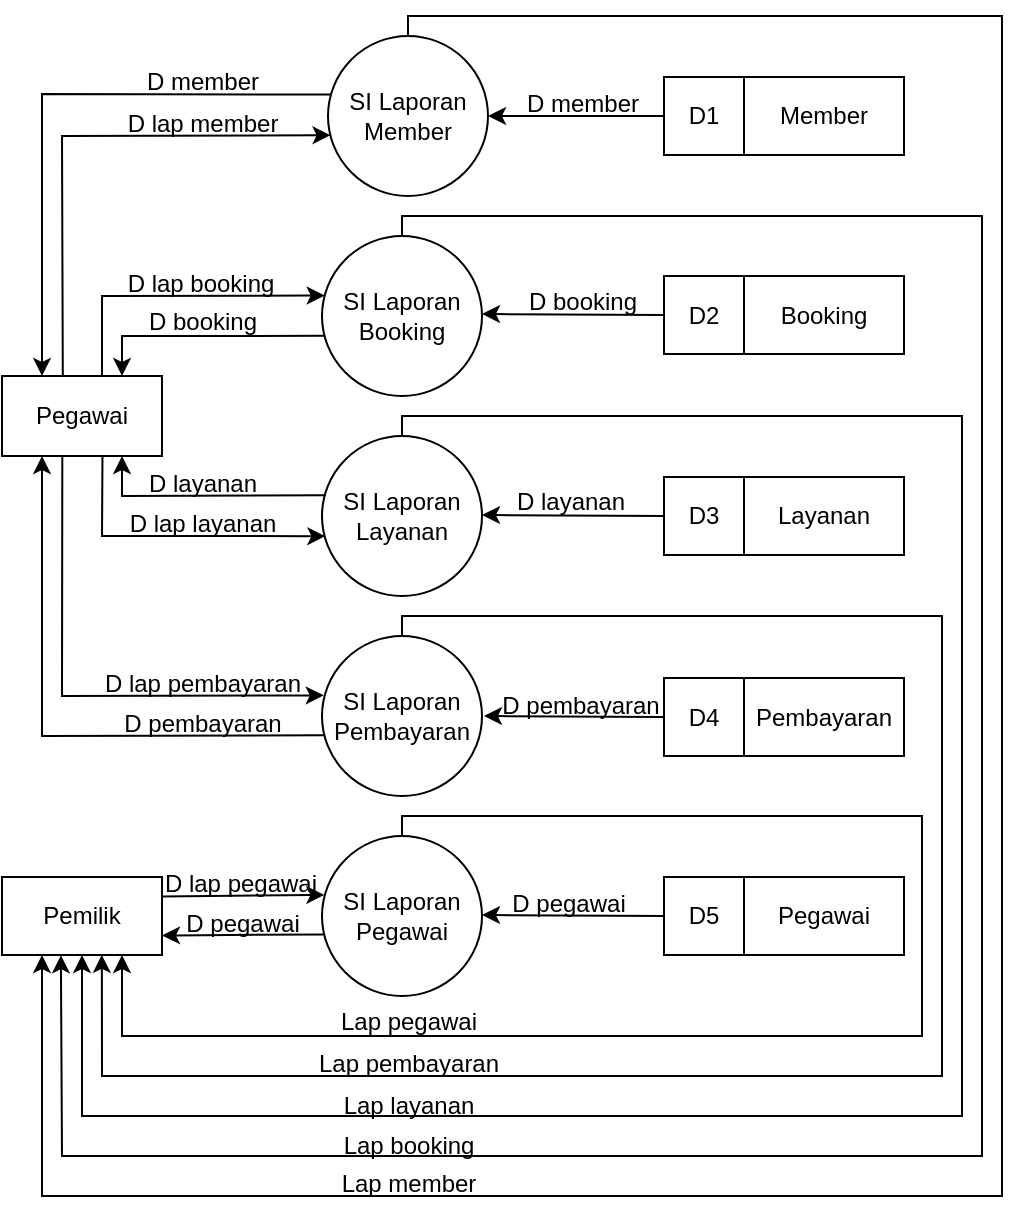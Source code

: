 <mxfile version="27.1.4">
  <diagram name="Halaman-1" id="FoLJx8yIWWeVqaUlKMgi">
    <mxGraphModel dx="648" dy="729" grid="1" gridSize="10" guides="1" tooltips="1" connect="1" arrows="1" fold="1" page="1" pageScale="1" pageWidth="827" pageHeight="1169" math="0" shadow="0">
      <root>
        <mxCell id="0" />
        <mxCell id="1" parent="0" />
        <mxCell id="QjduJrOq--Q0YO0QnX14-73" value="SI Laporan&lt;div&gt;Pegawai&lt;/div&gt;" style="ellipse;whiteSpace=wrap;html=1;" parent="1" vertex="1">
          <mxGeometry x="320" y="660" width="80" height="80" as="geometry" />
        </mxCell>
        <mxCell id="QjduJrOq--Q0YO0QnX14-75" value="Pemilik" style="rounded=0;whiteSpace=wrap;html=1;" parent="1" vertex="1">
          <mxGeometry x="160" y="680.5" width="80" height="39" as="geometry" />
        </mxCell>
        <mxCell id="QjduJrOq--Q0YO0QnX14-76" value="Pegawai" style="rounded=0;whiteSpace=wrap;html=1;" parent="1" vertex="1">
          <mxGeometry x="160" y="430" width="80" height="40" as="geometry" />
        </mxCell>
        <mxCell id="QjduJrOq--Q0YO0QnX14-107" value="Member" style="rounded=0;whiteSpace=wrap;html=1;" parent="1" vertex="1">
          <mxGeometry x="531" y="280.5" width="80" height="39" as="geometry" />
        </mxCell>
        <mxCell id="QjduJrOq--Q0YO0QnX14-108" value="D1" style="rounded=0;whiteSpace=wrap;html=1;" parent="1" vertex="1">
          <mxGeometry x="491" y="280.5" width="40" height="39" as="geometry" />
        </mxCell>
        <mxCell id="QjduJrOq--Q0YO0QnX14-109" value="Booking" style="rounded=0;whiteSpace=wrap;html=1;" parent="1" vertex="1">
          <mxGeometry x="531" y="380" width="80" height="39" as="geometry" />
        </mxCell>
        <mxCell id="QjduJrOq--Q0YO0QnX14-110" value="D2" style="rounded=0;whiteSpace=wrap;html=1;" parent="1" vertex="1">
          <mxGeometry x="491" y="380" width="40" height="39" as="geometry" />
        </mxCell>
        <mxCell id="QjduJrOq--Q0YO0QnX14-111" value="Layanan" style="rounded=0;whiteSpace=wrap;html=1;" parent="1" vertex="1">
          <mxGeometry x="531" y="480.5" width="80" height="39" as="geometry" />
        </mxCell>
        <mxCell id="QjduJrOq--Q0YO0QnX14-112" value="D3" style="rounded=0;whiteSpace=wrap;html=1;" parent="1" vertex="1">
          <mxGeometry x="491" y="480.5" width="40" height="39" as="geometry" />
        </mxCell>
        <mxCell id="QjduJrOq--Q0YO0QnX14-113" value="Pembayaran" style="rounded=0;whiteSpace=wrap;html=1;" parent="1" vertex="1">
          <mxGeometry x="531" y="581" width="80" height="39" as="geometry" />
        </mxCell>
        <mxCell id="QjduJrOq--Q0YO0QnX14-114" value="D4" style="rounded=0;whiteSpace=wrap;html=1;" parent="1" vertex="1">
          <mxGeometry x="491" y="581" width="40" height="39" as="geometry" />
        </mxCell>
        <mxCell id="QjduJrOq--Q0YO0QnX14-115" value="Pegawai" style="rounded=0;whiteSpace=wrap;html=1;" parent="1" vertex="1">
          <mxGeometry x="531" y="680.5" width="80" height="39" as="geometry" />
        </mxCell>
        <mxCell id="QjduJrOq--Q0YO0QnX14-116" value="D5" style="rounded=0;whiteSpace=wrap;html=1;" parent="1" vertex="1">
          <mxGeometry x="491" y="680.5" width="40" height="39" as="geometry" />
        </mxCell>
        <mxCell id="ulxu33_0uJGca3cwwNkL-5" value="SI Laporan&lt;div&gt;Member&lt;/div&gt;" style="ellipse;whiteSpace=wrap;html=1;" vertex="1" parent="1">
          <mxGeometry x="323" y="260" width="80" height="80" as="geometry" />
        </mxCell>
        <mxCell id="ulxu33_0uJGca3cwwNkL-6" value="SI Laporan&lt;div&gt;Booking&lt;/div&gt;" style="ellipse;whiteSpace=wrap;html=1;" vertex="1" parent="1">
          <mxGeometry x="320" y="360" width="80" height="80" as="geometry" />
        </mxCell>
        <mxCell id="ulxu33_0uJGca3cwwNkL-7" value="SI Laporan&lt;div&gt;Pembayaran&lt;/div&gt;" style="ellipse;whiteSpace=wrap;html=1;" vertex="1" parent="1">
          <mxGeometry x="320" y="560" width="80" height="80" as="geometry" />
        </mxCell>
        <mxCell id="ulxu33_0uJGca3cwwNkL-8" value="SI Laporan&lt;div&gt;Layanan&lt;/div&gt;" style="ellipse;whiteSpace=wrap;html=1;" vertex="1" parent="1">
          <mxGeometry x="320" y="460" width="80" height="80" as="geometry" />
        </mxCell>
        <mxCell id="ulxu33_0uJGca3cwwNkL-11" value="" style="endArrow=classic;html=1;rounded=0;exitX=0;exitY=0.5;exitDx=0;exitDy=0;entryX=1;entryY=0.5;entryDx=0;entryDy=0;" edge="1" parent="1" source="QjduJrOq--Q0YO0QnX14-108" target="ulxu33_0uJGca3cwwNkL-5">
          <mxGeometry width="50" height="50" relative="1" as="geometry">
            <mxPoint x="410.5" y="399.5" as="sourcePoint" />
            <mxPoint x="396.5" y="309.5" as="targetPoint" />
          </mxGeometry>
        </mxCell>
        <mxCell id="ulxu33_0uJGca3cwwNkL-12" value="" style="endArrow=classic;html=1;rounded=0;exitX=0;exitY=0.5;exitDx=0;exitDy=0;entryX=1;entryY=0.5;entryDx=0;entryDy=0;" edge="1" parent="1" source="QjduJrOq--Q0YO0QnX14-110">
          <mxGeometry width="50" height="50" relative="1" as="geometry">
            <mxPoint x="520" y="399" as="sourcePoint" />
            <mxPoint x="400" y="399" as="targetPoint" />
          </mxGeometry>
        </mxCell>
        <mxCell id="ulxu33_0uJGca3cwwNkL-13" value="" style="endArrow=classic;html=1;rounded=0;exitX=0;exitY=0.5;exitDx=0;exitDy=0;entryX=1;entryY=0.5;entryDx=0;entryDy=0;" edge="1" parent="1" source="QjduJrOq--Q0YO0QnX14-112">
          <mxGeometry width="50" height="50" relative="1" as="geometry">
            <mxPoint x="520" y="499.5" as="sourcePoint" />
            <mxPoint x="400" y="499.5" as="targetPoint" />
          </mxGeometry>
        </mxCell>
        <mxCell id="ulxu33_0uJGca3cwwNkL-14" value="" style="endArrow=classic;html=1;rounded=0;exitX=0;exitY=0.5;exitDx=0;exitDy=0;entryX=1;entryY=0.5;entryDx=0;entryDy=0;" edge="1" parent="1" source="QjduJrOq--Q0YO0QnX14-114">
          <mxGeometry width="50" height="50" relative="1" as="geometry">
            <mxPoint x="521" y="600" as="sourcePoint" />
            <mxPoint x="401" y="600" as="targetPoint" />
          </mxGeometry>
        </mxCell>
        <mxCell id="ulxu33_0uJGca3cwwNkL-15" value="" style="endArrow=classic;html=1;rounded=0;exitX=0;exitY=0.5;exitDx=0;exitDy=0;entryX=1;entryY=0.5;entryDx=0;entryDy=0;" edge="1" parent="1" source="QjduJrOq--Q0YO0QnX14-116">
          <mxGeometry width="50" height="50" relative="1" as="geometry">
            <mxPoint x="520" y="699.5" as="sourcePoint" />
            <mxPoint x="400" y="699.5" as="targetPoint" />
          </mxGeometry>
        </mxCell>
        <mxCell id="ulxu33_0uJGca3cwwNkL-16" value="" style="endArrow=classic;html=1;rounded=0;exitX=0.02;exitY=0.366;exitDx=0;exitDy=0;exitPerimeter=0;entryX=0.25;entryY=0;entryDx=0;entryDy=0;" edge="1" parent="1" source="ulxu33_0uJGca3cwwNkL-5" target="QjduJrOq--Q0YO0QnX14-76">
          <mxGeometry width="50" height="50" relative="1" as="geometry">
            <mxPoint x="230" y="420" as="sourcePoint" />
            <mxPoint x="280" y="370" as="targetPoint" />
            <Array as="points">
              <mxPoint x="180" y="289" />
            </Array>
          </mxGeometry>
        </mxCell>
        <mxCell id="ulxu33_0uJGca3cwwNkL-18" value="" style="endArrow=classic;html=1;rounded=0;exitX=0.014;exitY=0.624;exitDx=0;exitDy=0;entryX=0.75;entryY=0;entryDx=0;entryDy=0;exitPerimeter=0;" edge="1" parent="1" source="ulxu33_0uJGca3cwwNkL-6" target="QjduJrOq--Q0YO0QnX14-76">
          <mxGeometry width="50" height="50" relative="1" as="geometry">
            <mxPoint x="200" y="350" as="sourcePoint" />
            <mxPoint x="250" y="300" as="targetPoint" />
            <Array as="points">
              <mxPoint x="220" y="410" />
            </Array>
          </mxGeometry>
        </mxCell>
        <mxCell id="ulxu33_0uJGca3cwwNkL-20" value="" style="endArrow=classic;html=1;rounded=0;exitX=0.38;exitY=0.004;exitDx=0;exitDy=0;exitPerimeter=0;entryX=0.016;entryY=0.62;entryDx=0;entryDy=0;entryPerimeter=0;" edge="1" parent="1" source="QjduJrOq--Q0YO0QnX14-76" target="ulxu33_0uJGca3cwwNkL-5">
          <mxGeometry width="50" height="50" relative="1" as="geometry">
            <mxPoint x="220" y="430" as="sourcePoint" />
            <mxPoint x="270" y="380" as="targetPoint" />
            <Array as="points">
              <mxPoint x="190" y="310" />
            </Array>
          </mxGeometry>
        </mxCell>
        <mxCell id="ulxu33_0uJGca3cwwNkL-21" value="" style="endArrow=classic;html=1;rounded=0;exitX=0.625;exitY=-0.005;exitDx=0;exitDy=0;exitPerimeter=0;entryX=0.017;entryY=0.372;entryDx=0;entryDy=0;entryPerimeter=0;" edge="1" parent="1" source="QjduJrOq--Q0YO0QnX14-76" target="ulxu33_0uJGca3cwwNkL-6">
          <mxGeometry width="50" height="50" relative="1" as="geometry">
            <mxPoint x="220" y="360" as="sourcePoint" />
            <mxPoint x="310" y="300" as="targetPoint" />
            <Array as="points">
              <mxPoint x="210" y="390" />
            </Array>
          </mxGeometry>
        </mxCell>
        <mxCell id="ulxu33_0uJGca3cwwNkL-22" value="" style="endArrow=classic;html=1;rounded=0;entryX=0.021;entryY=0.626;entryDx=0;entryDy=0;entryPerimeter=0;exitX=0.628;exitY=0.995;exitDx=0;exitDy=0;exitPerimeter=0;" edge="1" parent="1" source="QjduJrOq--Q0YO0QnX14-76" target="ulxu33_0uJGca3cwwNkL-8">
          <mxGeometry width="50" height="50" relative="1" as="geometry">
            <mxPoint x="160" y="430" as="sourcePoint" />
            <mxPoint x="260" y="435" as="targetPoint" />
            <Array as="points">
              <mxPoint x="210" y="510" />
            </Array>
          </mxGeometry>
        </mxCell>
        <mxCell id="ulxu33_0uJGca3cwwNkL-23" value="" style="endArrow=classic;html=1;rounded=0;entryX=0.75;entryY=1;entryDx=0;entryDy=0;exitX=0.021;exitY=0.371;exitDx=0;exitDy=0;exitPerimeter=0;" edge="1" parent="1" source="ulxu33_0uJGca3cwwNkL-8" target="QjduJrOq--Q0YO0QnX14-76">
          <mxGeometry width="50" height="50" relative="1" as="geometry">
            <mxPoint x="240" y="440" as="sourcePoint" />
            <mxPoint x="230" y="390" as="targetPoint" />
            <Array as="points">
              <mxPoint x="220" y="490" />
            </Array>
          </mxGeometry>
        </mxCell>
        <mxCell id="ulxu33_0uJGca3cwwNkL-24" value="" style="endArrow=classic;html=1;rounded=0;exitX=0.377;exitY=0.999;exitDx=0;exitDy=0;exitPerimeter=0;entryX=0.011;entryY=0.371;entryDx=0;entryDy=0;entryPerimeter=0;" edge="1" parent="1" source="QjduJrOq--Q0YO0QnX14-76" target="ulxu33_0uJGca3cwwNkL-7">
          <mxGeometry width="50" height="50" relative="1" as="geometry">
            <mxPoint x="150" y="440" as="sourcePoint" />
            <mxPoint x="150" y="480" as="targetPoint" />
            <Array as="points">
              <mxPoint x="190" y="590" />
            </Array>
          </mxGeometry>
        </mxCell>
        <mxCell id="ulxu33_0uJGca3cwwNkL-25" value="" style="endArrow=classic;html=1;rounded=0;exitX=0.011;exitY=0.62;exitDx=0;exitDy=0;exitPerimeter=0;entryX=0.25;entryY=1;entryDx=0;entryDy=0;" edge="1" parent="1" source="ulxu33_0uJGca3cwwNkL-7" target="QjduJrOq--Q0YO0QnX14-76">
          <mxGeometry width="50" height="50" relative="1" as="geometry">
            <mxPoint x="210" y="520" as="sourcePoint" />
            <mxPoint x="260" y="470" as="targetPoint" />
            <Array as="points">
              <mxPoint x="180" y="610" />
            </Array>
          </mxGeometry>
        </mxCell>
        <mxCell id="ulxu33_0uJGca3cwwNkL-28" value="D pegawai" style="text;html=1;align=center;verticalAlign=middle;resizable=0;points=[];autosize=1;strokeColor=none;fillColor=none;" vertex="1" parent="1">
          <mxGeometry x="403" y="679" width="80" height="30" as="geometry" />
        </mxCell>
        <mxCell id="ulxu33_0uJGca3cwwNkL-29" value="D pembayaran" style="text;html=1;align=center;verticalAlign=middle;resizable=0;points=[];autosize=1;strokeColor=none;fillColor=none;" vertex="1" parent="1">
          <mxGeometry x="399" y="580" width="100" height="30" as="geometry" />
        </mxCell>
        <mxCell id="ulxu33_0uJGca3cwwNkL-32" value="" style="endArrow=classic;html=1;rounded=0;exitX=0.5;exitY=0;exitDx=0;exitDy=0;entryX=0.25;entryY=1;entryDx=0;entryDy=0;" edge="1" parent="1" source="ulxu33_0uJGca3cwwNkL-5" target="QjduJrOq--Q0YO0QnX14-75">
          <mxGeometry width="50" height="50" relative="1" as="geometry">
            <mxPoint x="240" y="530" as="sourcePoint" />
            <mxPoint x="160" y="890" as="targetPoint" />
            <Array as="points">
              <mxPoint x="363" y="250" />
              <mxPoint x="660" y="250" />
              <mxPoint x="660" y="840" />
              <mxPoint x="180" y="840" />
            </Array>
          </mxGeometry>
        </mxCell>
        <mxCell id="ulxu33_0uJGca3cwwNkL-33" value="" style="endArrow=classic;html=1;rounded=0;exitX=1;exitY=0.25;exitDx=0;exitDy=0;entryX=0.015;entryY=0.368;entryDx=0;entryDy=0;entryPerimeter=0;" edge="1" parent="1" source="QjduJrOq--Q0YO0QnX14-75" target="QjduJrOq--Q0YO0QnX14-73">
          <mxGeometry width="50" height="50" relative="1" as="geometry">
            <mxPoint x="330" y="560" as="sourcePoint" />
            <mxPoint x="310" y="690" as="targetPoint" />
          </mxGeometry>
        </mxCell>
        <mxCell id="ulxu33_0uJGca3cwwNkL-34" value="" style="endArrow=classic;html=1;rounded=0;entryX=1;entryY=0.75;entryDx=0;entryDy=0;exitX=0.011;exitY=0.615;exitDx=0;exitDy=0;exitPerimeter=0;" edge="1" parent="1" source="QjduJrOq--Q0YO0QnX14-73" target="QjduJrOq--Q0YO0QnX14-75">
          <mxGeometry width="50" height="50" relative="1" as="geometry">
            <mxPoint x="300" y="660" as="sourcePoint" />
            <mxPoint x="350" y="610" as="targetPoint" />
          </mxGeometry>
        </mxCell>
        <mxCell id="ulxu33_0uJGca3cwwNkL-35" value="" style="endArrow=classic;html=1;rounded=0;exitX=0.5;exitY=0;exitDx=0;exitDy=0;entryX=0.75;entryY=1;entryDx=0;entryDy=0;" edge="1" parent="1" source="QjduJrOq--Q0YO0QnX14-73" target="QjduJrOq--Q0YO0QnX14-75">
          <mxGeometry width="50" height="50" relative="1" as="geometry">
            <mxPoint x="350" y="530" as="sourcePoint" />
            <mxPoint x="400" y="480" as="targetPoint" />
            <Array as="points">
              <mxPoint x="360" y="650" />
              <mxPoint x="620" y="650" />
              <mxPoint x="620" y="760" />
              <mxPoint x="220" y="760" />
            </Array>
          </mxGeometry>
        </mxCell>
        <mxCell id="ulxu33_0uJGca3cwwNkL-36" value="" style="endArrow=classic;html=1;rounded=0;entryX=0.624;entryY=0.998;entryDx=0;entryDy=0;entryPerimeter=0;exitX=0.5;exitY=0;exitDx=0;exitDy=0;" edge="1" parent="1" source="ulxu33_0uJGca3cwwNkL-7" target="QjduJrOq--Q0YO0QnX14-75">
          <mxGeometry width="50" height="50" relative="1" as="geometry">
            <mxPoint x="260" y="670" as="sourcePoint" />
            <mxPoint x="310" y="620" as="targetPoint" />
            <Array as="points">
              <mxPoint x="360" y="550" />
              <mxPoint x="630" y="550" />
              <mxPoint x="630" y="780" />
              <mxPoint x="210" y="780" />
            </Array>
          </mxGeometry>
        </mxCell>
        <mxCell id="ulxu33_0uJGca3cwwNkL-37" value="" style="endArrow=classic;html=1;rounded=0;entryX=0.5;entryY=1;entryDx=0;entryDy=0;exitX=0.5;exitY=0;exitDx=0;exitDy=0;" edge="1" parent="1" source="ulxu33_0uJGca3cwwNkL-8" target="QjduJrOq--Q0YO0QnX14-75">
          <mxGeometry width="50" height="50" relative="1" as="geometry">
            <mxPoint x="330" y="660" as="sourcePoint" />
            <mxPoint x="380" y="610" as="targetPoint" />
            <Array as="points">
              <mxPoint x="360" y="450" />
              <mxPoint x="640" y="450" />
              <mxPoint x="640" y="800" />
              <mxPoint x="200" y="800" />
            </Array>
          </mxGeometry>
        </mxCell>
        <mxCell id="ulxu33_0uJGca3cwwNkL-38" value="" style="endArrow=classic;html=1;rounded=0;exitX=0.5;exitY=0;exitDx=0;exitDy=0;entryX=0.368;entryY=1.003;entryDx=0;entryDy=0;entryPerimeter=0;" edge="1" parent="1" source="ulxu33_0uJGca3cwwNkL-6" target="QjduJrOq--Q0YO0QnX14-75">
          <mxGeometry width="50" height="50" relative="1" as="geometry">
            <mxPoint x="420" y="660" as="sourcePoint" />
            <mxPoint x="470" y="610" as="targetPoint" />
            <Array as="points">
              <mxPoint x="360" y="350" />
              <mxPoint x="650" y="350" />
              <mxPoint x="650" y="820" />
              <mxPoint x="190" y="820" />
            </Array>
          </mxGeometry>
        </mxCell>
        <mxCell id="ulxu33_0uJGca3cwwNkL-39" value="D booking" style="text;html=1;align=center;verticalAlign=middle;resizable=0;points=[];autosize=1;strokeColor=none;fillColor=none;" vertex="1" parent="1">
          <mxGeometry x="410" y="378" width="80" height="30" as="geometry" />
        </mxCell>
        <mxCell id="ulxu33_0uJGca3cwwNkL-40" value="D layanan" style="text;html=1;align=center;verticalAlign=middle;resizable=0;points=[];autosize=1;strokeColor=none;fillColor=none;" vertex="1" parent="1">
          <mxGeometry x="404" y="478" width="80" height="30" as="geometry" />
        </mxCell>
        <mxCell id="ulxu33_0uJGca3cwwNkL-41" value="D member" style="text;html=1;align=center;verticalAlign=middle;resizable=0;points=[];autosize=1;strokeColor=none;fillColor=none;" vertex="1" parent="1">
          <mxGeometry x="410" y="279" width="80" height="30" as="geometry" />
        </mxCell>
        <mxCell id="ulxu33_0uJGca3cwwNkL-42" value="D member" style="text;html=1;align=center;verticalAlign=middle;resizable=0;points=[];autosize=1;strokeColor=none;fillColor=none;" vertex="1" parent="1">
          <mxGeometry x="220" y="267.5" width="80" height="30" as="geometry" />
        </mxCell>
        <mxCell id="ulxu33_0uJGca3cwwNkL-43" value="D booking" style="text;html=1;align=center;verticalAlign=middle;resizable=0;points=[];autosize=1;strokeColor=none;fillColor=none;" vertex="1" parent="1">
          <mxGeometry x="220" y="388" width="80" height="30" as="geometry" />
        </mxCell>
        <mxCell id="ulxu33_0uJGca3cwwNkL-46" value="D layanan" style="text;html=1;align=center;verticalAlign=middle;resizable=0;points=[];autosize=1;strokeColor=none;fillColor=none;" vertex="1" parent="1">
          <mxGeometry x="220" y="469" width="80" height="30" as="geometry" />
        </mxCell>
        <mxCell id="ulxu33_0uJGca3cwwNkL-51" value="D pembayaran" style="text;html=1;align=center;verticalAlign=middle;resizable=0;points=[];autosize=1;strokeColor=none;fillColor=none;" vertex="1" parent="1">
          <mxGeometry x="209.5" y="589" width="100" height="30" as="geometry" />
        </mxCell>
        <mxCell id="ulxu33_0uJGca3cwwNkL-53" value="D pegawai" style="text;html=1;align=center;verticalAlign=middle;resizable=0;points=[];autosize=1;strokeColor=none;fillColor=none;" vertex="1" parent="1">
          <mxGeometry x="240" y="689" width="80" height="30" as="geometry" />
        </mxCell>
        <mxCell id="ulxu33_0uJGca3cwwNkL-56" value="D lap pegawai" style="text;html=1;align=center;verticalAlign=middle;resizable=0;points=[];autosize=1;strokeColor=none;fillColor=none;" vertex="1" parent="1">
          <mxGeometry x="229" y="669" width="100" height="30" as="geometry" />
        </mxCell>
        <mxCell id="ulxu33_0uJGca3cwwNkL-57" value="D lap pembayaran" style="text;html=1;align=center;verticalAlign=middle;resizable=0;points=[];autosize=1;strokeColor=none;fillColor=none;" vertex="1" parent="1">
          <mxGeometry x="199.5" y="569" width="120" height="30" as="geometry" />
        </mxCell>
        <mxCell id="ulxu33_0uJGca3cwwNkL-58" value="D lap layanan" style="text;html=1;align=center;verticalAlign=middle;resizable=0;points=[];autosize=1;strokeColor=none;fillColor=none;" vertex="1" parent="1">
          <mxGeometry x="209.5" y="489" width="100" height="30" as="geometry" />
        </mxCell>
        <mxCell id="ulxu33_0uJGca3cwwNkL-59" value="D lap booking" style="text;html=1;align=center;verticalAlign=middle;resizable=0;points=[];autosize=1;strokeColor=none;fillColor=none;" vertex="1" parent="1">
          <mxGeometry x="209" y="369" width="100" height="30" as="geometry" />
        </mxCell>
        <mxCell id="ulxu33_0uJGca3cwwNkL-60" value="D lap member" style="text;html=1;align=center;verticalAlign=middle;resizable=0;points=[];autosize=1;strokeColor=none;fillColor=none;" vertex="1" parent="1">
          <mxGeometry x="210" y="289" width="100" height="30" as="geometry" />
        </mxCell>
        <mxCell id="ulxu33_0uJGca3cwwNkL-62" value="Lap pegawai" style="text;html=1;align=center;verticalAlign=middle;resizable=0;points=[];autosize=1;strokeColor=none;fillColor=none;" vertex="1" parent="1">
          <mxGeometry x="318" y="738" width="90" height="30" as="geometry" />
        </mxCell>
        <mxCell id="ulxu33_0uJGca3cwwNkL-63" value="Lap pembayaran" style="text;html=1;align=center;verticalAlign=middle;resizable=0;points=[];autosize=1;strokeColor=none;fillColor=none;" vertex="1" parent="1">
          <mxGeometry x="308" y="759" width="110" height="30" as="geometry" />
        </mxCell>
        <mxCell id="ulxu33_0uJGca3cwwNkL-64" value="Lap layanan" style="text;html=1;align=center;verticalAlign=middle;resizable=0;points=[];autosize=1;strokeColor=none;fillColor=none;" vertex="1" parent="1">
          <mxGeometry x="318" y="780" width="90" height="30" as="geometry" />
        </mxCell>
        <mxCell id="ulxu33_0uJGca3cwwNkL-65" value="Lap booking" style="text;html=1;align=center;verticalAlign=middle;resizable=0;points=[];autosize=1;strokeColor=none;fillColor=none;" vertex="1" parent="1">
          <mxGeometry x="318" y="800" width="90" height="30" as="geometry" />
        </mxCell>
        <mxCell id="ulxu33_0uJGca3cwwNkL-66" value="Lap member" style="text;html=1;align=center;verticalAlign=middle;resizable=0;points=[];autosize=1;strokeColor=none;fillColor=none;" vertex="1" parent="1">
          <mxGeometry x="318" y="819" width="90" height="30" as="geometry" />
        </mxCell>
      </root>
    </mxGraphModel>
  </diagram>
</mxfile>
